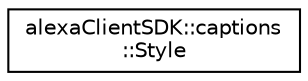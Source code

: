 digraph "Graphical Class Hierarchy"
{
 // LATEX_PDF_SIZE
  edge [fontname="Helvetica",fontsize="10",labelfontname="Helvetica",labelfontsize="10"];
  node [fontname="Helvetica",fontsize="10",shape=record];
  rankdir="LR";
  Node0 [label="alexaClientSDK::captions\l::Style",height=0.2,width=0.4,color="black", fillcolor="white", style="filled",URL="$structalexa_client_s_d_k_1_1captions_1_1_style.html",tooltip=" "];
}
